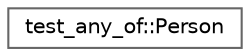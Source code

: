 digraph "类继承关系图"
{
 // LATEX_PDF_SIZE
  bgcolor="transparent";
  edge [fontname=Helvetica,fontsize=10,labelfontname=Helvetica,labelfontsize=10];
  node [fontname=Helvetica,fontsize=10,shape=box,height=0.2,width=0.4];
  rankdir="LR";
  Node0 [id="Node000000",label="test_any_of::Person",height=0.2,width=0.4,color="grey40", fillcolor="white", style="filled",URL="$structtest__any__of_1_1_person.html",tooltip=" "];
}

